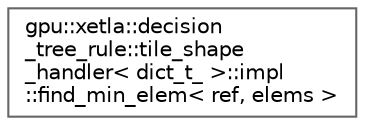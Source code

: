digraph "Graphical Class Hierarchy"
{
 // LATEX_PDF_SIZE
  bgcolor="transparent";
  edge [fontname=Helvetica,fontsize=10,labelfontname=Helvetica,labelfontsize=10];
  node [fontname=Helvetica,fontsize=10,shape=box,height=0.2,width=0.4];
  rankdir="LR";
  Node0 [id="Node000000",label="gpu::xetla::decision\l_tree_rule::tile_shape\l_handler\< dict_t_ \>::impl\l::find_min_elem\< ref, elems \>",height=0.2,width=0.4,color="grey40", fillcolor="white", style="filled",URL="$structgpu_1_1xetla_1_1decision__tree__rule_1_1tile__shape__handler_1_1impl_1_1find__min__elem.html",tooltip=" "];
}
